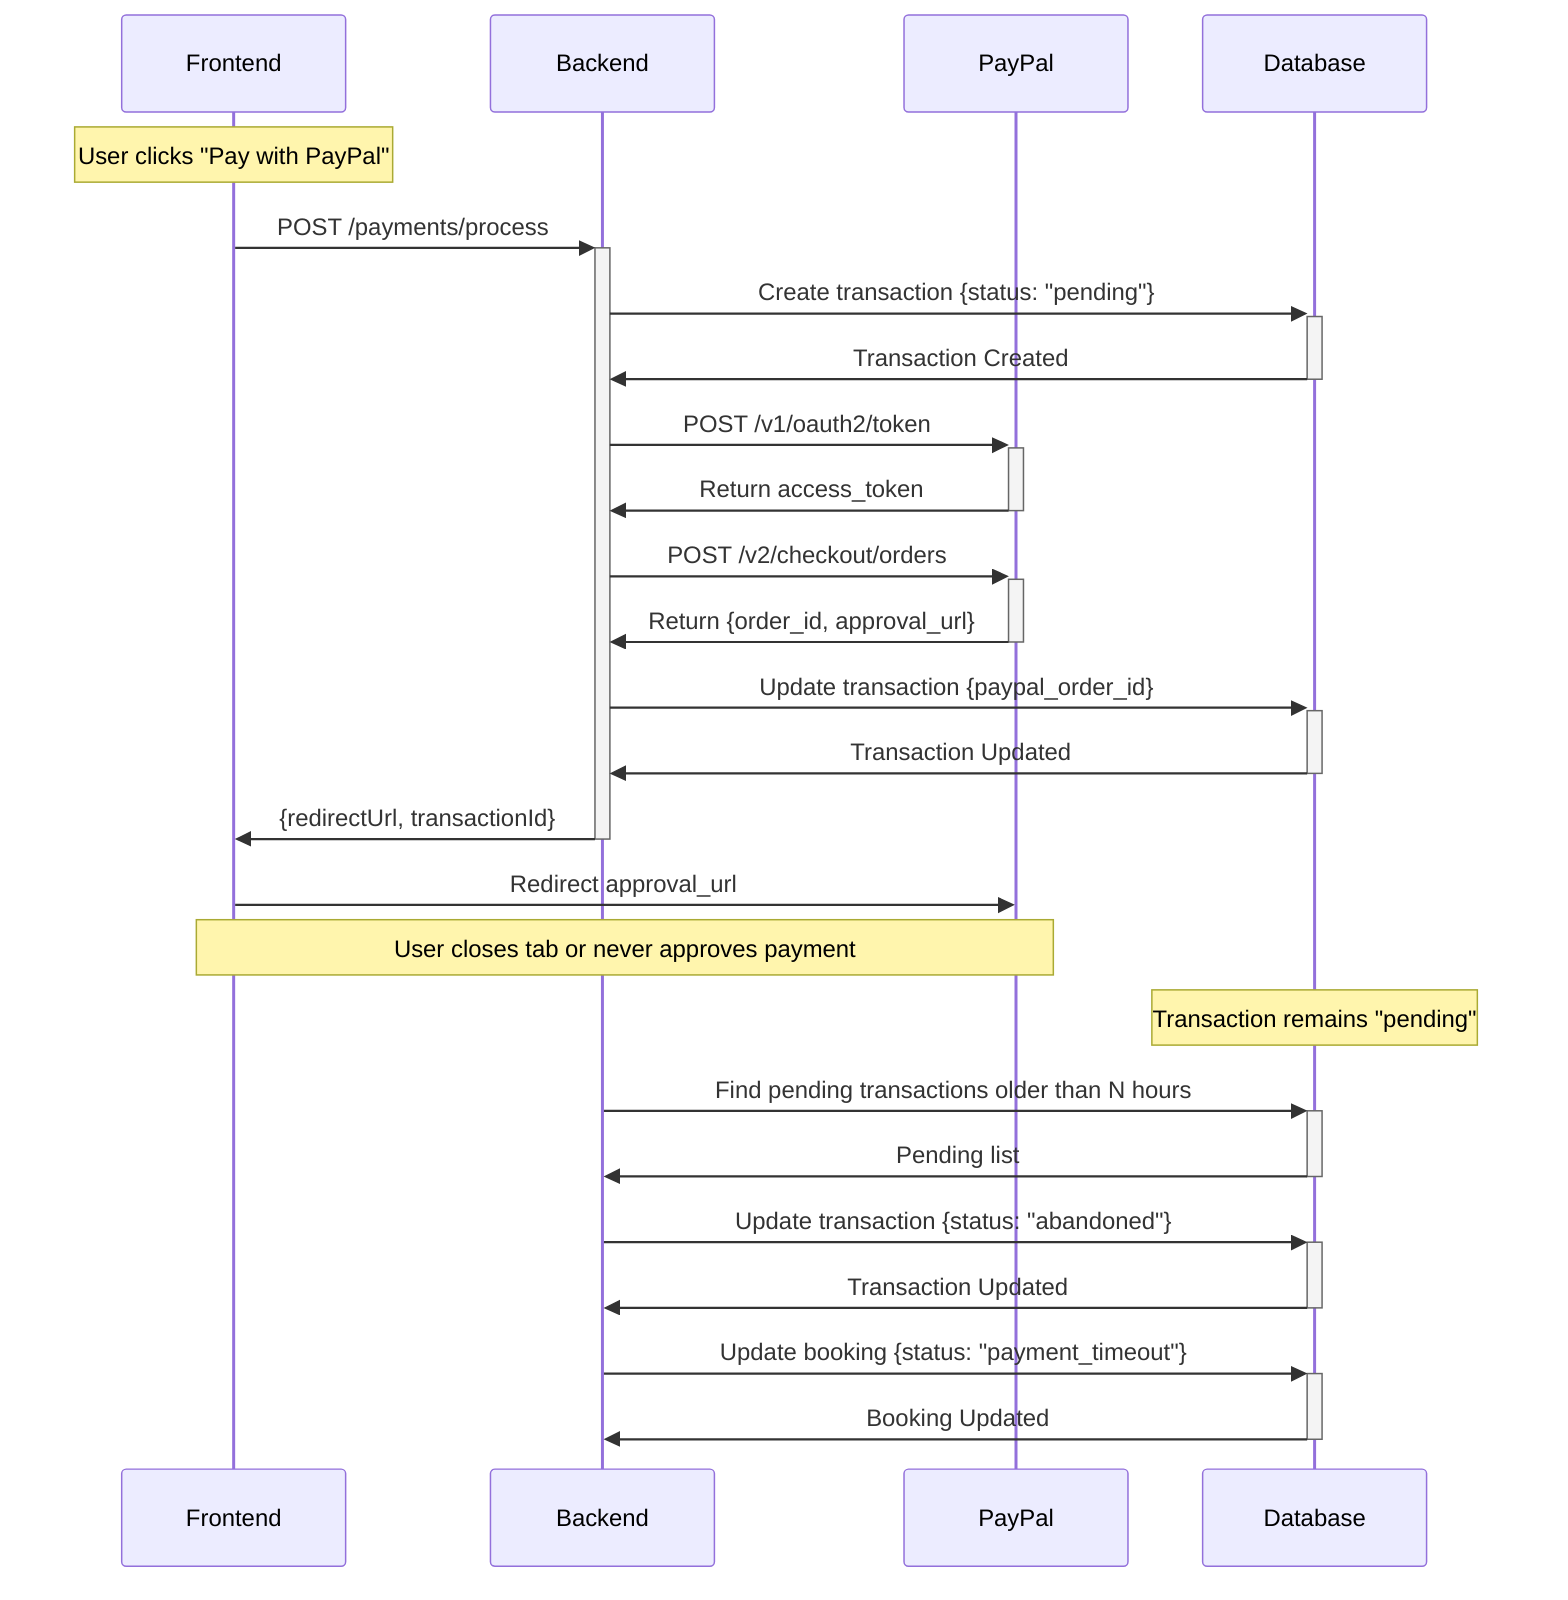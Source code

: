 sequenceDiagram
    participant FE as Frontend
    participant BE as Backend
    participant PP as PayPal
    participant DB as Database
    
    Note over FE: User clicks "Pay with PayPal"
    
    %% Order Already Created
    FE->>+BE: POST /payments/process
    BE->>+DB: Create transaction {status: "pending"}
    DB->>-BE: Transaction Created
    BE->>+PP: POST /v1/oauth2/token
    PP->>-BE: Return access_token
    BE->>+PP: POST /v2/checkout/orders
    PP->>-BE: Return {order_id, approval_url}
    BE->>+DB: Update transaction {paypal_order_id}
    DB->>-BE: Transaction Updated
    BE->>-FE: {redirectUrl, transactionId}
    
    %% Abandonment
    FE->>PP: Redirect approval_url
    Note over PP,FE: User closes tab or  never approves payment
    Note over DB: Transaction remains "pending"
    
    %% Periodic Cleanup Job
    BE->>+DB: Find pending transactions older than N hours
    DB->>-BE: Pending list
    BE->>+DB: Update transaction {status: "abandoned"}
    DB->>-BE: Transaction Updated
    BE->>+DB: Update booking {status: "payment_timeout"}
    DB->>-BE: Booking Updated